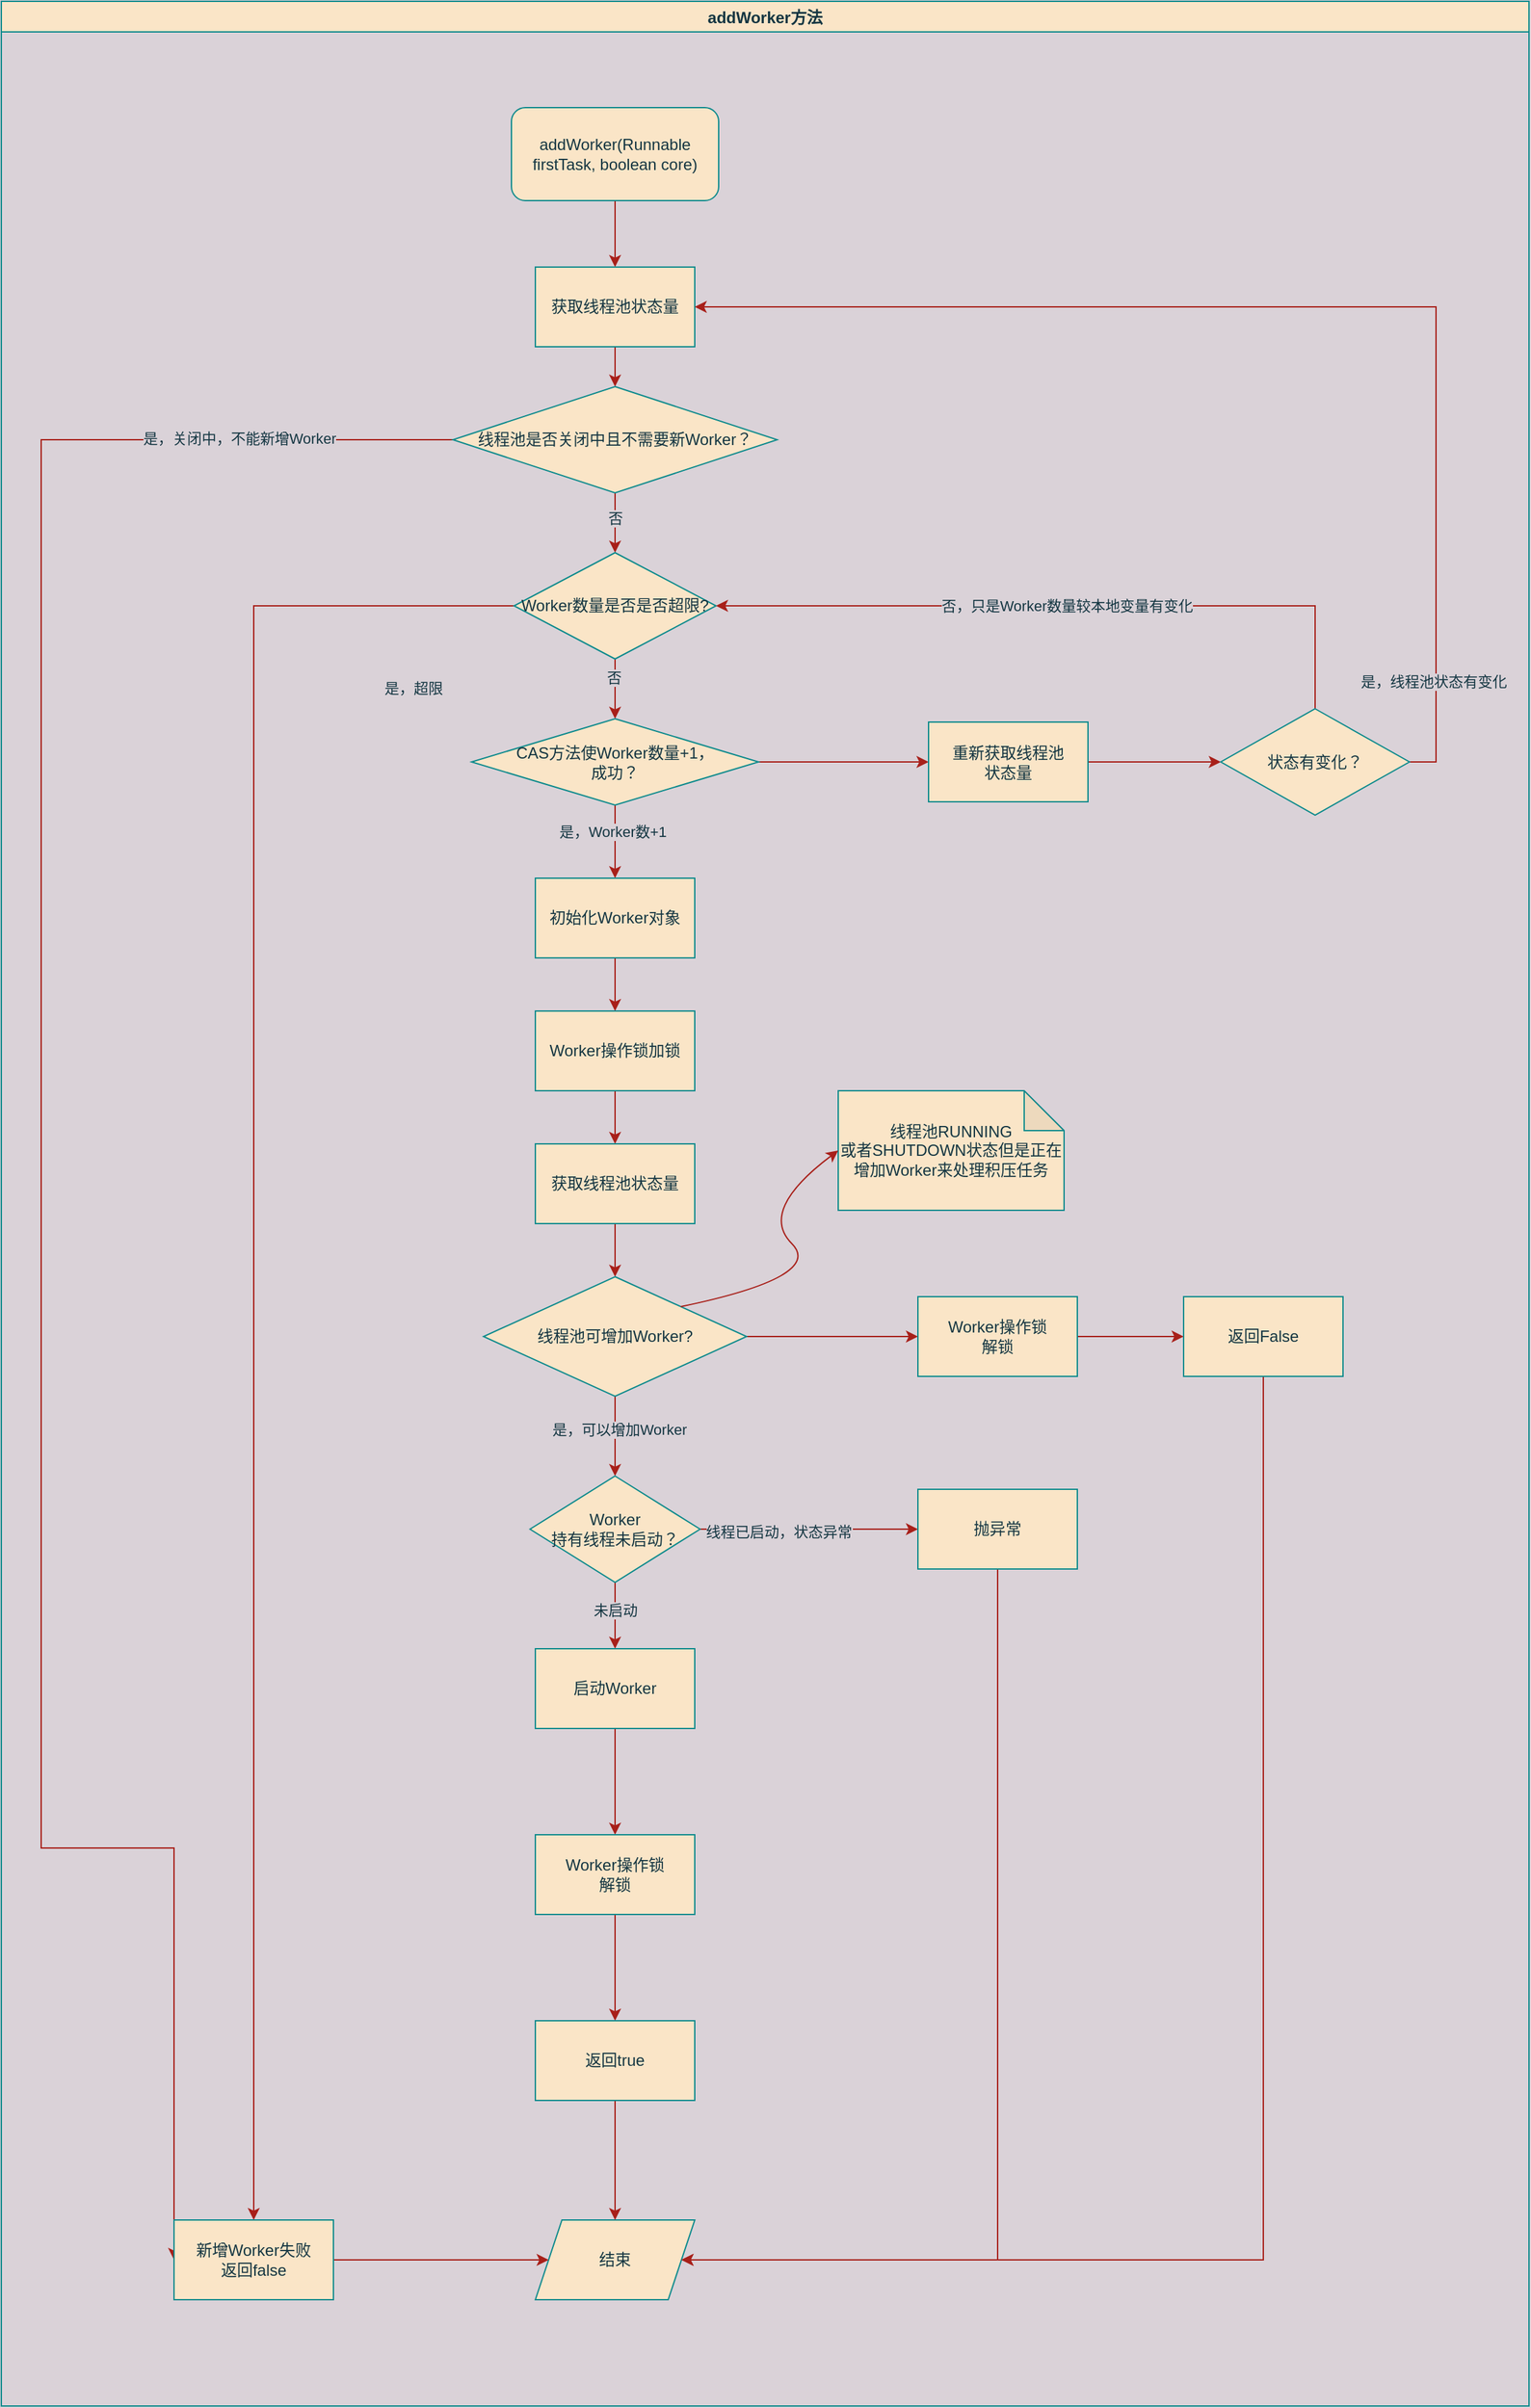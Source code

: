 <mxfile>
    <diagram id="tOW-M_d9M-X1hqWBeTBj" name="Page-1">
        <mxGraphModel dx="684" dy="821" grid="1" gridSize="10" guides="1" tooltips="1" connect="1" arrows="1" fold="1" page="1" pageScale="1" pageWidth="827" pageHeight="1169" background="#DAD2D8" math="0" shadow="0">
            <root>
                <mxCell id="0"/>
                <mxCell id="1" parent="0"/>
                <mxCell id="4" value="" style="edgeStyle=orthogonalEdgeStyle;rounded=0;orthogonalLoop=1;jettySize=auto;html=1;labelBackgroundColor=#DAD2D8;strokeColor=#A8201A;fontColor=#143642;" parent="1" source="2" target="3" edge="1">
                    <mxGeometry relative="1" as="geometry"/>
                </mxCell>
                <mxCell id="2" value="addWorker(Runnable firstTask, boolean core)" style="rounded=1;whiteSpace=wrap;html=1;fillColor=#FAE5C7;strokeColor=#0F8B8D;fontColor=#143642;" parent="1" vertex="1">
                    <mxGeometry x="414" y="170" width="156" height="70" as="geometry"/>
                </mxCell>
                <mxCell id="8" value="" style="edgeStyle=orthogonalEdgeStyle;rounded=0;orthogonalLoop=1;jettySize=auto;html=1;labelBackgroundColor=#DAD2D8;strokeColor=#A8201A;fontColor=#143642;" parent="1" source="3" target="7" edge="1">
                    <mxGeometry relative="1" as="geometry"/>
                </mxCell>
                <mxCell id="3" value="获取线程池状态量" style="whiteSpace=wrap;html=1;rounded=0;fillColor=#FAE5C7;strokeColor=#0F8B8D;fontColor=#143642;" parent="1" vertex="1">
                    <mxGeometry x="432" y="290" width="120" height="60" as="geometry"/>
                </mxCell>
                <mxCell id="10" value="" style="edgeStyle=orthogonalEdgeStyle;rounded=0;orthogonalLoop=1;jettySize=auto;html=1;exitX=0;exitY=0.5;exitDx=0;exitDy=0;entryX=0;entryY=0.5;entryDx=0;entryDy=0;labelBackgroundColor=#DAD2D8;strokeColor=#A8201A;fontColor=#143642;" parent="1" source="7" target="15" edge="1">
                    <mxGeometry relative="1" as="geometry">
                        <Array as="points">
                            <mxPoint x="60" y="420"/>
                            <mxPoint x="60" y="1480"/>
                        </Array>
                    </mxGeometry>
                </mxCell>
                <mxCell id="11" value="是，关闭中，不能新增Worker" style="edgeLabel;html=1;align=center;verticalAlign=middle;resizable=0;points=[];labelBackgroundColor=#DAD2D8;fontColor=#143642;" parent="10" vertex="1" connectable="0">
                    <mxGeometry x="-0.819" y="-1" relative="1" as="geometry">
                        <mxPoint as="offset"/>
                    </mxGeometry>
                </mxCell>
                <mxCell id="13" value="" style="edgeStyle=orthogonalEdgeStyle;rounded=0;orthogonalLoop=1;jettySize=auto;html=1;labelBackgroundColor=#DAD2D8;strokeColor=#A8201A;fontColor=#143642;" parent="1" source="7" target="12" edge="1">
                    <mxGeometry relative="1" as="geometry">
                        <Array as="points">
                            <mxPoint x="492" y="480"/>
                            <mxPoint x="492" y="480"/>
                        </Array>
                    </mxGeometry>
                </mxCell>
                <mxCell id="19" value="否" style="edgeLabel;html=1;align=center;verticalAlign=middle;resizable=0;points=[];labelBackgroundColor=#DAD2D8;fontColor=#143642;" parent="13" vertex="1" connectable="0">
                    <mxGeometry x="-0.173" relative="1" as="geometry">
                        <mxPoint as="offset"/>
                    </mxGeometry>
                </mxCell>
                <mxCell id="7" value="线程池是否关闭中且不需要新Worker？" style="rhombus;whiteSpace=wrap;html=1;rounded=0;fillColor=#FAE5C7;strokeColor=#0F8B8D;fontColor=#143642;" parent="1" vertex="1">
                    <mxGeometry x="370" y="380" width="244" height="80" as="geometry"/>
                </mxCell>
                <mxCell id="9" value="结束" style="shape=parallelogram;perimeter=parallelogramPerimeter;whiteSpace=wrap;html=1;fixedSize=1;rounded=0;fillColor=#FAE5C7;strokeColor=#0F8B8D;fontColor=#143642;" parent="1" vertex="1">
                    <mxGeometry x="432" y="1760" width="120" height="60" as="geometry"/>
                </mxCell>
                <mxCell id="16" style="edgeStyle=orthogonalEdgeStyle;rounded=0;orthogonalLoop=1;jettySize=auto;html=1;entryX=0.5;entryY=0;entryDx=0;entryDy=0;labelBackgroundColor=#DAD2D8;strokeColor=#A8201A;fontColor=#143642;" parent="1" source="12" target="15" edge="1">
                    <mxGeometry relative="1" as="geometry"/>
                </mxCell>
                <mxCell id="17" value="是，超限" style="edgeLabel;html=1;align=center;verticalAlign=middle;resizable=0;points=[];labelBackgroundColor=#DAD2D8;fontColor=#143642;" parent="16" vertex="1" connectable="0">
                    <mxGeometry x="-0.607" y="-4" relative="1" as="geometry">
                        <mxPoint x="124" y="-20" as="offset"/>
                    </mxGeometry>
                </mxCell>
                <mxCell id="21" value="" style="edgeStyle=orthogonalEdgeStyle;rounded=0;orthogonalLoop=1;jettySize=auto;html=1;labelBackgroundColor=#DAD2D8;strokeColor=#A8201A;fontColor=#143642;" parent="1" source="12" target="20" edge="1">
                    <mxGeometry relative="1" as="geometry">
                        <Array as="points">
                            <mxPoint x="492" y="610"/>
                            <mxPoint x="492" y="610"/>
                        </Array>
                    </mxGeometry>
                </mxCell>
                <mxCell id="22" value="否" style="edgeLabel;html=1;align=center;verticalAlign=middle;resizable=0;points=[];labelBackgroundColor=#DAD2D8;fontColor=#143642;" parent="21" vertex="1" connectable="0">
                    <mxGeometry x="-0.391" y="-1" relative="1" as="geometry">
                        <mxPoint as="offset"/>
                    </mxGeometry>
                </mxCell>
                <mxCell id="12" value="Worker数量是否是否超限?" style="rhombus;whiteSpace=wrap;html=1;rounded=0;fillColor=#FAE5C7;strokeColor=#0F8B8D;fontColor=#143642;" parent="1" vertex="1">
                    <mxGeometry x="416" y="505" width="152" height="80" as="geometry"/>
                </mxCell>
                <mxCell id="26" style="edgeStyle=orthogonalEdgeStyle;rounded=0;orthogonalLoop=1;jettySize=auto;html=1;exitX=1;exitY=0.5;exitDx=0;exitDy=0;labelBackgroundColor=#DAD2D8;strokeColor=#A8201A;fontColor=#143642;" parent="1" source="15" target="9" edge="1">
                    <mxGeometry relative="1" as="geometry"/>
                </mxCell>
                <mxCell id="15" value="新增Worker失败&lt;br&gt;返回false" style="rounded=0;whiteSpace=wrap;html=1;fillColor=#FAE5C7;strokeColor=#0F8B8D;fontColor=#143642;" parent="1" vertex="1">
                    <mxGeometry x="160" y="1760" width="120" height="60" as="geometry"/>
                </mxCell>
                <mxCell id="24" value="" style="edgeStyle=orthogonalEdgeStyle;rounded=0;orthogonalLoop=1;jettySize=auto;html=1;labelBackgroundColor=#DAD2D8;strokeColor=#A8201A;fontColor=#143642;" parent="1" source="20" target="23" edge="1">
                    <mxGeometry relative="1" as="geometry"/>
                </mxCell>
                <mxCell id="25" value="是，Worker数+1" style="edgeLabel;html=1;align=center;verticalAlign=middle;resizable=0;points=[];labelBackgroundColor=#DAD2D8;fontColor=#143642;" parent="24" vertex="1" connectable="0">
                    <mxGeometry x="-0.297" y="-2" relative="1" as="geometry">
                        <mxPoint as="offset"/>
                    </mxGeometry>
                </mxCell>
                <mxCell id="29" value="" style="edgeStyle=orthogonalEdgeStyle;rounded=0;orthogonalLoop=1;jettySize=auto;html=1;labelBackgroundColor=#DAD2D8;strokeColor=#A8201A;fontColor=#143642;" parent="1" source="20" target="28" edge="1">
                    <mxGeometry relative="1" as="geometry"/>
                </mxCell>
                <mxCell id="20" value="CAS方法使Worker数量+1，&lt;br&gt;成功？" style="rhombus;whiteSpace=wrap;html=1;rounded=0;fillColor=#FAE5C7;strokeColor=#0F8B8D;fontColor=#143642;" parent="1" vertex="1">
                    <mxGeometry x="384" y="630" width="216" height="65" as="geometry"/>
                </mxCell>
                <mxCell id="37" value="" style="edgeStyle=orthogonalEdgeStyle;rounded=0;orthogonalLoop=1;jettySize=auto;html=1;labelBackgroundColor=#DAD2D8;strokeColor=#A8201A;fontColor=#143642;" parent="1" source="23" target="36" edge="1">
                    <mxGeometry relative="1" as="geometry"/>
                </mxCell>
                <mxCell id="23" value="初始化Worker对象" style="whiteSpace=wrap;html=1;rounded=0;fillColor=#FAE5C7;strokeColor=#0F8B8D;fontColor=#143642;" parent="1" vertex="1">
                    <mxGeometry x="432" y="750" width="120" height="60" as="geometry"/>
                </mxCell>
                <mxCell id="31" value="" style="edgeStyle=orthogonalEdgeStyle;rounded=0;orthogonalLoop=1;jettySize=auto;html=1;labelBackgroundColor=#DAD2D8;strokeColor=#A8201A;fontColor=#143642;" parent="1" source="28" target="30" edge="1">
                    <mxGeometry relative="1" as="geometry"/>
                </mxCell>
                <mxCell id="28" value="重新获取线程池&lt;br&gt;状态量" style="whiteSpace=wrap;html=1;rounded=0;fillColor=#FAE5C7;strokeColor=#0F8B8D;fontColor=#143642;" parent="1" vertex="1">
                    <mxGeometry x="728" y="632.5" width="120" height="60" as="geometry"/>
                </mxCell>
                <mxCell id="32" style="edgeStyle=orthogonalEdgeStyle;rounded=0;orthogonalLoop=1;jettySize=auto;html=1;exitX=1;exitY=0.5;exitDx=0;exitDy=0;entryX=1;entryY=0.5;entryDx=0;entryDy=0;labelBackgroundColor=#DAD2D8;strokeColor=#A8201A;fontColor=#143642;" parent="1" source="30" target="3" edge="1">
                    <mxGeometry relative="1" as="geometry"/>
                </mxCell>
                <mxCell id="33" value="是，线程池状态有变化" style="edgeLabel;html=1;align=center;verticalAlign=middle;resizable=0;points=[];labelBackgroundColor=#DAD2D8;fontColor=#143642;" parent="32" vertex="1" connectable="0">
                    <mxGeometry x="-0.824" y="2" relative="1" as="geometry">
                        <mxPoint as="offset"/>
                    </mxGeometry>
                </mxCell>
                <mxCell id="35" value="否，只是Worker数量较本地变量有变化" style="edgeStyle=orthogonalEdgeStyle;rounded=0;orthogonalLoop=1;jettySize=auto;html=1;exitX=0.5;exitY=0;exitDx=0;exitDy=0;entryX=1;entryY=0.5;entryDx=0;entryDy=0;labelBackgroundColor=#DAD2D8;strokeColor=#A8201A;fontColor=#143642;" parent="1" source="30" target="12" edge="1">
                    <mxGeometry relative="1" as="geometry">
                        <Array as="points">
                            <mxPoint x="1019" y="545"/>
                        </Array>
                    </mxGeometry>
                </mxCell>
                <mxCell id="30" value="状态有变化？" style="rhombus;whiteSpace=wrap;html=1;rounded=0;fillColor=#FAE5C7;strokeColor=#0F8B8D;fontColor=#143642;" parent="1" vertex="1">
                    <mxGeometry x="948" y="622.5" width="142" height="80" as="geometry"/>
                </mxCell>
                <mxCell id="39" value="" style="edgeStyle=orthogonalEdgeStyle;rounded=0;orthogonalLoop=1;jettySize=auto;html=1;labelBackgroundColor=#DAD2D8;strokeColor=#A8201A;fontColor=#143642;" parent="1" source="36" target="38" edge="1">
                    <mxGeometry relative="1" as="geometry"/>
                </mxCell>
                <mxCell id="36" value="Worker操作锁加锁" style="whiteSpace=wrap;html=1;rounded=0;fillColor=#FAE5C7;strokeColor=#0F8B8D;fontColor=#143642;" parent="1" vertex="1">
                    <mxGeometry x="432" y="850" width="120" height="60" as="geometry"/>
                </mxCell>
                <mxCell id="41" value="" style="edgeStyle=orthogonalEdgeStyle;rounded=0;orthogonalLoop=1;jettySize=auto;html=1;labelBackgroundColor=#DAD2D8;strokeColor=#A8201A;fontColor=#143642;" parent="1" source="38" target="42" edge="1">
                    <mxGeometry relative="1" as="geometry">
                        <mxPoint x="492" y="1050.0" as="targetPoint"/>
                    </mxGeometry>
                </mxCell>
                <mxCell id="38" value="获取线程池状态量" style="whiteSpace=wrap;html=1;rounded=0;fillColor=#FAE5C7;strokeColor=#0F8B8D;fontColor=#143642;" parent="1" vertex="1">
                    <mxGeometry x="432" y="950" width="120" height="60" as="geometry"/>
                </mxCell>
                <mxCell id="44" value="" style="edgeStyle=orthogonalEdgeStyle;rounded=0;orthogonalLoop=1;jettySize=auto;html=1;entryX=0.5;entryY=0;entryDx=0;entryDy=0;labelBackgroundColor=#DAD2D8;strokeColor=#A8201A;fontColor=#143642;" parent="1" source="42" target="46" edge="1">
                    <mxGeometry relative="1" as="geometry">
                        <mxPoint x="492" y="1190" as="targetPoint"/>
                    </mxGeometry>
                </mxCell>
                <mxCell id="45" value="是，可以增加Worker" style="edgeLabel;html=1;align=center;verticalAlign=middle;resizable=0;points=[];labelBackgroundColor=#DAD2D8;fontColor=#143642;" parent="44" vertex="1" connectable="0">
                    <mxGeometry x="-0.188" y="3" relative="1" as="geometry">
                        <mxPoint as="offset"/>
                    </mxGeometry>
                </mxCell>
                <mxCell id="65" value="" style="edgeStyle=orthogonalEdgeStyle;rounded=0;orthogonalLoop=1;jettySize=auto;html=1;labelBackgroundColor=#DAD2D8;strokeColor=#A8201A;fontColor=#143642;" parent="1" source="42" target="64" edge="1">
                    <mxGeometry relative="1" as="geometry"/>
                </mxCell>
                <mxCell id="42" value="线程池可增加Worker?" style="rhombus;whiteSpace=wrap;html=1;rounded=0;fillColor=#FAE5C7;strokeColor=#0F8B8D;fontColor=#143642;" parent="1" vertex="1">
                    <mxGeometry x="393" y="1050" width="198" height="90" as="geometry"/>
                </mxCell>
                <mxCell id="48" value="" style="edgeStyle=orthogonalEdgeStyle;rounded=0;orthogonalLoop=1;jettySize=auto;html=1;labelBackgroundColor=#DAD2D8;strokeColor=#A8201A;fontColor=#143642;" parent="1" source="46" target="47" edge="1">
                    <mxGeometry relative="1" as="geometry">
                        <Array as="points">
                            <mxPoint x="492" y="1300"/>
                            <mxPoint x="492" y="1300"/>
                        </Array>
                    </mxGeometry>
                </mxCell>
                <mxCell id="49" value="未启动" style="edgeLabel;html=1;align=center;verticalAlign=middle;resizable=0;points=[];labelBackgroundColor=#DAD2D8;fontColor=#143642;" parent="48" vertex="1" connectable="0">
                    <mxGeometry x="-0.187" relative="1" as="geometry">
                        <mxPoint as="offset"/>
                    </mxGeometry>
                </mxCell>
                <mxCell id="57" value="" style="edgeStyle=orthogonalEdgeStyle;rounded=0;orthogonalLoop=1;jettySize=auto;html=1;labelBackgroundColor=#DAD2D8;strokeColor=#A8201A;fontColor=#143642;" parent="1" source="46" target="56" edge="1">
                    <mxGeometry relative="1" as="geometry"/>
                </mxCell>
                <mxCell id="58" value="线程已启动，状态异常" style="edgeLabel;html=1;align=center;verticalAlign=middle;resizable=0;points=[];labelBackgroundColor=#DAD2D8;fontColor=#143642;" parent="57" vertex="1" connectable="0">
                    <mxGeometry x="-0.285" y="-2" relative="1" as="geometry">
                        <mxPoint as="offset"/>
                    </mxGeometry>
                </mxCell>
                <mxCell id="46" value="Worker&lt;br&gt;持有线程未启动？" style="rhombus;whiteSpace=wrap;html=1;rounded=0;fillColor=#FAE5C7;strokeColor=#0F8B8D;fontColor=#143642;" parent="1" vertex="1">
                    <mxGeometry x="428" y="1200" width="128" height="80" as="geometry"/>
                </mxCell>
                <mxCell id="51" value="" style="edgeStyle=orthogonalEdgeStyle;rounded=0;orthogonalLoop=1;jettySize=auto;html=1;labelBackgroundColor=#DAD2D8;strokeColor=#A8201A;fontColor=#143642;" parent="1" source="47" target="50" edge="1">
                    <mxGeometry relative="1" as="geometry"/>
                </mxCell>
                <mxCell id="47" value="启动Worker" style="whiteSpace=wrap;html=1;rounded=0;fillColor=#FAE5C7;strokeColor=#0F8B8D;fontColor=#143642;" parent="1" vertex="1">
                    <mxGeometry x="432" y="1330" width="120" height="60" as="geometry"/>
                </mxCell>
                <mxCell id="54" value="" style="edgeStyle=orthogonalEdgeStyle;rounded=0;orthogonalLoop=1;jettySize=auto;html=1;labelBackgroundColor=#DAD2D8;strokeColor=#A8201A;fontColor=#143642;" parent="1" source="50" target="53" edge="1">
                    <mxGeometry relative="1" as="geometry"/>
                </mxCell>
                <mxCell id="50" value="Worker操作锁&lt;br&gt;解锁" style="whiteSpace=wrap;html=1;rounded=0;fillColor=#FAE5C7;strokeColor=#0F8B8D;fontColor=#143642;" parent="1" vertex="1">
                    <mxGeometry x="432" y="1470" width="120" height="60" as="geometry"/>
                </mxCell>
                <mxCell id="55" value="" style="edgeStyle=orthogonalEdgeStyle;rounded=0;orthogonalLoop=1;jettySize=auto;html=1;labelBackgroundColor=#DAD2D8;strokeColor=#A8201A;fontColor=#143642;" parent="1" source="53" target="9" edge="1">
                    <mxGeometry relative="1" as="geometry"/>
                </mxCell>
                <mxCell id="53" value="返回true" style="whiteSpace=wrap;html=1;rounded=0;fillColor=#FAE5C7;strokeColor=#0F8B8D;fontColor=#143642;" parent="1" vertex="1">
                    <mxGeometry x="432" y="1610" width="120" height="60" as="geometry"/>
                </mxCell>
                <mxCell id="59" style="edgeStyle=orthogonalEdgeStyle;rounded=0;orthogonalLoop=1;jettySize=auto;html=1;exitX=0.5;exitY=1;exitDx=0;exitDy=0;entryX=1;entryY=0.5;entryDx=0;entryDy=0;labelBackgroundColor=#DAD2D8;strokeColor=#A8201A;fontColor=#143642;" parent="1" source="56" target="9" edge="1">
                    <mxGeometry relative="1" as="geometry">
                        <Array as="points">
                            <mxPoint x="780" y="1790"/>
                        </Array>
                    </mxGeometry>
                </mxCell>
                <mxCell id="56" value="抛异常" style="whiteSpace=wrap;html=1;rounded=0;fillColor=#FAE5C7;strokeColor=#0F8B8D;fontColor=#143642;" parent="1" vertex="1">
                    <mxGeometry x="720" y="1210" width="120" height="60" as="geometry"/>
                </mxCell>
                <mxCell id="62" value="&lt;span&gt;线程池RUNNING&lt;br&gt;或者SHUTDOWN状态但是正在增加Worker来处理积压任务&lt;/span&gt;" style="shape=note;whiteSpace=wrap;html=1;backgroundOutline=1;darkOpacity=0.05;rounded=0;fillColor=#FAE5C7;strokeColor=#0F8B8D;fontColor=#143642;" parent="1" vertex="1">
                    <mxGeometry x="660" y="910" width="170" height="90" as="geometry"/>
                </mxCell>
                <mxCell id="63" value="" style="curved=1;endArrow=classic;html=1;entryX=0;entryY=0.5;entryDx=0;entryDy=0;entryPerimeter=0;exitX=1;exitY=0;exitDx=0;exitDy=0;labelBackgroundColor=#DAD2D8;strokeColor=#A8201A;fontColor=#143642;" parent="1" source="42" target="62" edge="1">
                    <mxGeometry width="50" height="50" relative="1" as="geometry">
                        <mxPoint x="600" y="1050" as="sourcePoint"/>
                        <mxPoint x="650" y="1000" as="targetPoint"/>
                        <Array as="points">
                            <mxPoint x="650" y="1050"/>
                            <mxPoint x="600" y="1000"/>
                        </Array>
                    </mxGeometry>
                </mxCell>
                <mxCell id="67" value="" style="edgeStyle=orthogonalEdgeStyle;rounded=0;orthogonalLoop=1;jettySize=auto;html=1;labelBackgroundColor=#DAD2D8;strokeColor=#A8201A;fontColor=#143642;" parent="1" source="64" target="66" edge="1">
                    <mxGeometry relative="1" as="geometry"/>
                </mxCell>
                <mxCell id="64" value="&lt;span&gt;Worker操作锁&lt;br&gt;解锁&lt;br&gt;&lt;/span&gt;" style="whiteSpace=wrap;html=1;rounded=0;fillColor=#FAE5C7;strokeColor=#0F8B8D;fontColor=#143642;" parent="1" vertex="1">
                    <mxGeometry x="720" y="1065" width="120" height="60" as="geometry"/>
                </mxCell>
                <mxCell id="68" style="edgeStyle=orthogonalEdgeStyle;rounded=0;orthogonalLoop=1;jettySize=auto;html=1;entryX=1;entryY=0.5;entryDx=0;entryDy=0;labelBackgroundColor=#DAD2D8;strokeColor=#A8201A;fontColor=#143642;" parent="1" source="66" target="9" edge="1">
                    <mxGeometry relative="1" as="geometry">
                        <Array as="points">
                            <mxPoint x="980" y="1790"/>
                        </Array>
                    </mxGeometry>
                </mxCell>
                <mxCell id="66" value="返回False" style="whiteSpace=wrap;html=1;rounded=0;fillColor=#FAE5C7;strokeColor=#0F8B8D;fontColor=#143642;" parent="1" vertex="1">
                    <mxGeometry x="920" y="1065" width="120" height="60" as="geometry"/>
                </mxCell>
                <mxCell id="69" value="addWorker方法" style="swimlane;fillColor=#FAE5C7;strokeColor=#0F8B8D;fontColor=#143642;" vertex="1" parent="1">
                    <mxGeometry x="30" y="90" width="1150" height="1810" as="geometry"/>
                </mxCell>
            </root>
        </mxGraphModel>
    </diagram>
</mxfile>